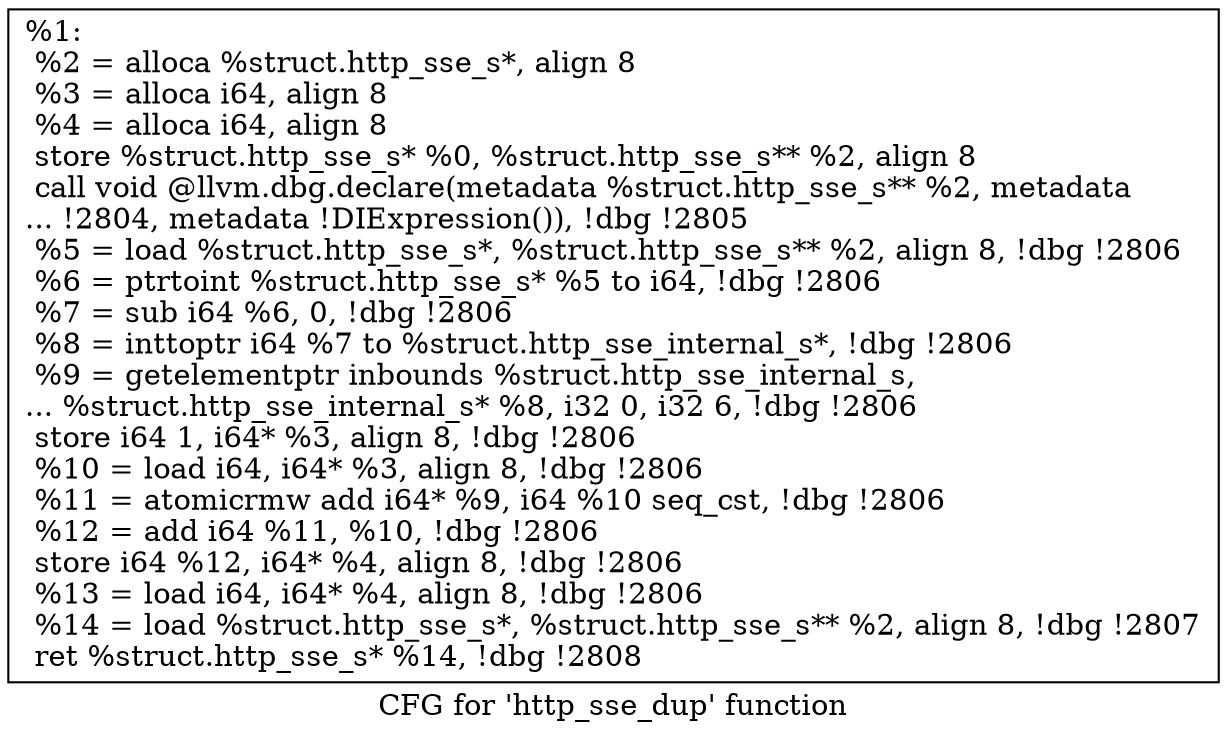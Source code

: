 digraph "CFG for 'http_sse_dup' function" {
	label="CFG for 'http_sse_dup' function";

	Node0x5568523b7850 [shape=record,label="{%1:\l  %2 = alloca %struct.http_sse_s*, align 8\l  %3 = alloca i64, align 8\l  %4 = alloca i64, align 8\l  store %struct.http_sse_s* %0, %struct.http_sse_s** %2, align 8\l  call void @llvm.dbg.declare(metadata %struct.http_sse_s** %2, metadata\l... !2804, metadata !DIExpression()), !dbg !2805\l  %5 = load %struct.http_sse_s*, %struct.http_sse_s** %2, align 8, !dbg !2806\l  %6 = ptrtoint %struct.http_sse_s* %5 to i64, !dbg !2806\l  %7 = sub i64 %6, 0, !dbg !2806\l  %8 = inttoptr i64 %7 to %struct.http_sse_internal_s*, !dbg !2806\l  %9 = getelementptr inbounds %struct.http_sse_internal_s,\l... %struct.http_sse_internal_s* %8, i32 0, i32 6, !dbg !2806\l  store i64 1, i64* %3, align 8, !dbg !2806\l  %10 = load i64, i64* %3, align 8, !dbg !2806\l  %11 = atomicrmw add i64* %9, i64 %10 seq_cst, !dbg !2806\l  %12 = add i64 %11, %10, !dbg !2806\l  store i64 %12, i64* %4, align 8, !dbg !2806\l  %13 = load i64, i64* %4, align 8, !dbg !2806\l  %14 = load %struct.http_sse_s*, %struct.http_sse_s** %2, align 8, !dbg !2807\l  ret %struct.http_sse_s* %14, !dbg !2808\l}"];
}

